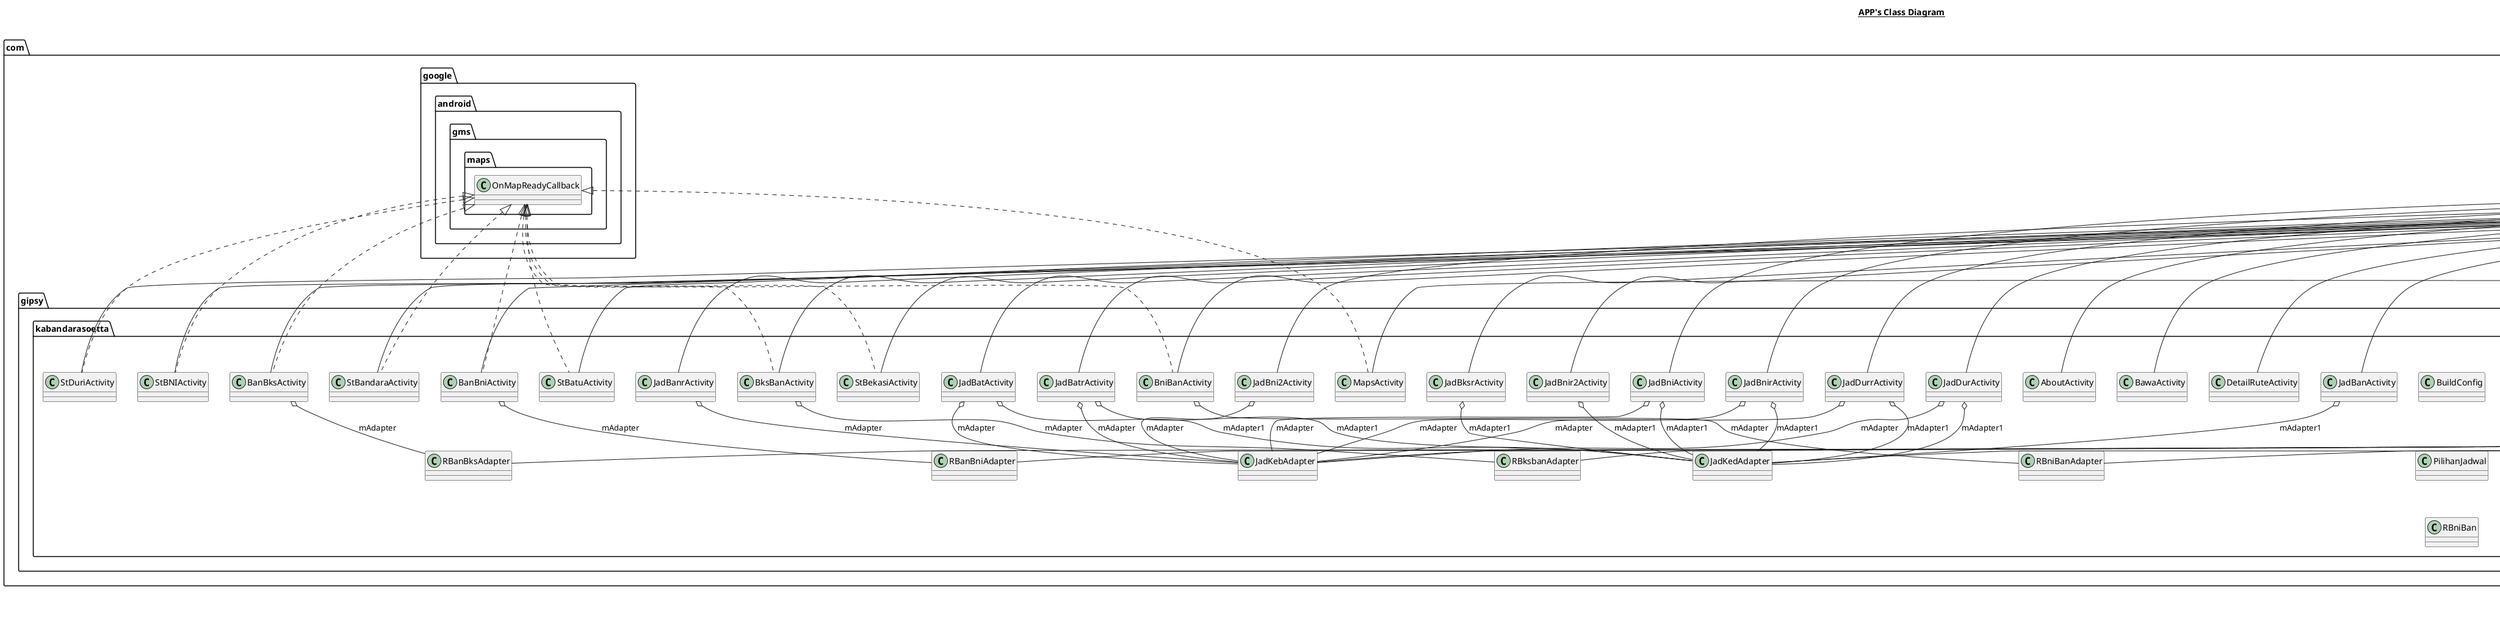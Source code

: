@startuml

title __APP's Class Diagram__\n

  namespace com.gipsy.kabandarasoetta {
    class com.gipsy.kabandarasoetta.AboutActivity {
    }
  }
  

  namespace com.gipsy.kabandarasoetta {
    class com.gipsy.kabandarasoetta.BanBksActivity {
    }
  }
  

  namespace com.gipsy.kabandarasoetta {
    class com.gipsy.kabandarasoetta.BanBniActivity {
    }
  }
  

  namespace com.gipsy.kabandarasoetta {
    class com.gipsy.kabandarasoetta.BawaActivity {
    }
  }
  

  namespace com.gipsy.kabandarasoetta {
    class com.gipsy.kabandarasoetta.BksBanActivity {
    }
  }
  

  namespace com.gipsy.kabandarasoetta {
    class com.gipsy.kabandarasoetta.BniBanActivity {
    }
  }
  

  namespace com.gipsy.kabandarasoetta {
    class com.gipsy.kabandarasoetta.BuildConfig {
    }
  }
  

  namespace com.gipsy.kabandarasoetta {
    class com.gipsy.kabandarasoetta.DetailRuteActivity {
    }
  }
  

  namespace com.gipsy.kabandarasoetta {
    class com.gipsy.kabandarasoetta.JadBanActivity {
    }
  }
  

  namespace com.gipsy.kabandarasoetta {
    class com.gipsy.kabandarasoetta.JadBanrActivity {
    }
  }
  

  namespace com.gipsy.kabandarasoetta {
    class com.gipsy.kabandarasoetta.JadBatActivity {
    }
  }
  

  namespace com.gipsy.kabandarasoetta {
    class com.gipsy.kabandarasoetta.JadBatrActivity {
    }
  }
  

  namespace com.gipsy.kabandarasoetta {
    class com.gipsy.kabandarasoetta.JadBks {
    }
  }
  

  namespace com.gipsy.kabandarasoetta {
    class com.gipsy.kabandarasoetta.JadBksActivity {
    }
  }
  

  namespace com.gipsy.kabandarasoetta {
    class com.gipsy.kabandarasoetta.JadBksAdapter {
    }
  }
  

  namespace com.gipsy.kabandarasoetta {
    class com.gipsy.kabandarasoetta.JadBksrActivity {
    }
  }
  

  namespace com.gipsy.kabandarasoetta {
    class com.gipsy.kabandarasoetta.JadBni2Activity {
    }
  }
  

  namespace com.gipsy.kabandarasoetta {
    class com.gipsy.kabandarasoetta.JadBniActivity {
    }
  }
  

  namespace com.gipsy.kabandarasoetta {
    class com.gipsy.kabandarasoetta.JadBnir2Activity {
    }
  }
  

  namespace com.gipsy.kabandarasoetta {
    class com.gipsy.kabandarasoetta.JadBnirActivity {
    }
  }
  

  namespace com.gipsy.kabandarasoetta {
    class com.gipsy.kabandarasoetta.JadDurActivity {
    }
  }
  

  namespace com.gipsy.kabandarasoetta {
    class com.gipsy.kabandarasoetta.JadDurrActivity {
    }
  }
  

  namespace com.gipsy.kabandarasoetta {
    class com.gipsy.kabandarasoetta.JadKeb {
    }
  }
  

  namespace com.gipsy.kabandarasoetta {
    class com.gipsy.kabandarasoetta.JadKebAdapter {
    }
  }
  

  namespace com.gipsy.kabandarasoetta {
    class com.gipsy.kabandarasoetta.JadKed {
    }
  }
  

  namespace com.gipsy.kabandarasoetta {
    class com.gipsy.kabandarasoetta.JadKedAdapter {
    }
  }
  

  namespace com.gipsy.kabandarasoetta {
    class com.gipsy.kabandarasoetta.ListkaActivity {
    }
  }
  

  namespace com.gipsy.kabandarasoetta {
    class com.gipsy.kabandarasoetta.ListruteActivity {
    }
  }
  

  namespace com.gipsy.kabandarasoetta {
    class com.gipsy.kabandarasoetta.MainActivity {
    }
  }
  

  namespace com.gipsy.kabandarasoetta {
    class com.gipsy.kabandarasoetta.MapsActivity {
    }
  }
  

  namespace com.gipsy.kabandarasoetta {
    class com.gipsy.kabandarasoetta.PilihanJadwal {
    }
  }
  

  namespace com.gipsy.kabandarasoetta {
    class com.gipsy.kabandarasoetta.PilihanJadwalAdapter {
    }
  }
  

  namespace com.gipsy.kabandarasoetta {
    class com.gipsy.kabandarasoetta.RBanBks {
    }
  }
  

  namespace com.gipsy.kabandarasoetta {
    class com.gipsy.kabandarasoetta.RBanBksAdapter {
    }
  }
  

  namespace com.gipsy.kabandarasoetta {
    class com.gipsy.kabandarasoetta.RBanBni {
    }
  }
  

  namespace com.gipsy.kabandarasoetta {
    class com.gipsy.kabandarasoetta.RBanBniAdapter {
    }
  }
  

  namespace com.gipsy.kabandarasoetta {
    class com.gipsy.kabandarasoetta.RBksban {
    }
  }
  

  namespace com.gipsy.kabandarasoetta {
    class com.gipsy.kabandarasoetta.RBksbanAdapter {
    }
  }
  

  namespace com.gipsy.kabandarasoetta {
    class com.gipsy.kabandarasoetta.RBniBan {
    }
  }
  

  namespace com.gipsy.kabandarasoetta {
    class com.gipsy.kabandarasoetta.RBniBanAdapter {
    }
  }
  

  namespace com.gipsy.kabandarasoetta {
    class com.gipsy.kabandarasoetta.ResultBawaActivity {
    }
  }
  

  namespace com.gipsy.kabandarasoetta {
    class com.gipsy.kabandarasoetta.Rute {
    }
  }
  

  namespace com.gipsy.kabandarasoetta {
    class com.gipsy.kabandarasoetta.RuteAdapter {
    }
  }
  

  namespace com.gipsy.kabandarasoetta {
    class com.gipsy.kabandarasoetta.StBNIActivity {
    }
  }
  

  namespace com.gipsy.kabandarasoetta {
    class com.gipsy.kabandarasoetta.StBandaraActivity {
    }
  }
  

  namespace com.gipsy.kabandarasoetta {
    class com.gipsy.kabandarasoetta.StBatuActivity {
    }
  }
  

  namespace com.gipsy.kabandarasoetta {
    class com.gipsy.kabandarasoetta.StBekasiActivity {
    }
  }
  

  namespace com.gipsy.kabandarasoetta {
    class com.gipsy.kabandarasoetta.StDuriActivity {
    }
  }
  

  namespace com.gipsy.kabandarasoetta {
    class com.gipsy.kabandarasoetta.Stasiun {
    }
  }
  

  namespace com.gipsy.kabandarasoetta {
    class com.gipsy.kabandarasoetta.StasiunAdapter {
    }
  }
  

  namespace com.gipsy.kabandarasoetta {
    namespace Utils {
      class com.gipsy.kabandarasoetta.Utils.Constants {
      }
    }
  }
  

  com.gipsy.kabandarasoetta.AboutActivity -up-|> android.support.v7.app.AppCompatActivity
  com.gipsy.kabandarasoetta.BanBksActivity .up.|> com.gipsy.kabandarasoetta.RBanBksAdapter.OnNoteListener
  com.gipsy.kabandarasoetta.BanBksActivity .up.|> com.google.android.gms.maps.OnMapReadyCallback
  com.gipsy.kabandarasoetta.BanBksActivity -up-|> android.support.v7.app.AppCompatActivity
  com.gipsy.kabandarasoetta.BanBksActivity o-- com.gipsy.kabandarasoetta.RBanBksAdapter : mAdapter
  com.gipsy.kabandarasoetta.BanBniActivity .up.|> com.gipsy.kabandarasoetta.RBanBniAdapter.OnNoteListener
  com.gipsy.kabandarasoetta.BanBniActivity .up.|> com.google.android.gms.maps.OnMapReadyCallback
  com.gipsy.kabandarasoetta.BanBniActivity -up-|> android.support.v7.app.AppCompatActivity
  com.gipsy.kabandarasoetta.BanBniActivity o-- com.gipsy.kabandarasoetta.RBanBniAdapter : mAdapter
  com.gipsy.kabandarasoetta.BawaActivity -up-|> android.support.v7.app.AppCompatActivity
  com.gipsy.kabandarasoetta.BksBanActivity .up.|> com.gipsy.kabandarasoetta.RBksbanAdapter.OnNoteListener
  com.gipsy.kabandarasoetta.BksBanActivity .up.|> com.google.android.gms.maps.OnMapReadyCallback
  com.gipsy.kabandarasoetta.BksBanActivity -up-|> android.support.v7.app.AppCompatActivity
  com.gipsy.kabandarasoetta.BksBanActivity o-- com.gipsy.kabandarasoetta.RBksbanAdapter : mAdapter
  com.gipsy.kabandarasoetta.BniBanActivity .up.|> com.gipsy.kabandarasoetta.RBniBanAdapter.OnNoteListener
  com.gipsy.kabandarasoetta.BniBanActivity .up.|> com.google.android.gms.maps.OnMapReadyCallback
  com.gipsy.kabandarasoetta.BniBanActivity -up-|> android.support.v7.app.AppCompatActivity
  com.gipsy.kabandarasoetta.BniBanActivity o-- com.gipsy.kabandarasoetta.RBniBanAdapter : mAdapter
  com.gipsy.kabandarasoetta.DetailRuteActivity -up-|> android.support.v7.app.AppCompatActivity
  com.gipsy.kabandarasoetta.JadBanActivity -up-|> android.support.v7.app.AppCompatActivity
  com.gipsy.kabandarasoetta.JadBanActivity o-- com.gipsy.kabandarasoetta.JadKedAdapter : mAdapter1
  com.gipsy.kabandarasoetta.JadBanrActivity -up-|> android.support.v7.app.AppCompatActivity
  com.gipsy.kabandarasoetta.JadBanrActivity o-- com.gipsy.kabandarasoetta.JadKebAdapter : mAdapter
  com.gipsy.kabandarasoetta.JadBatActivity -up-|> android.support.v7.app.AppCompatActivity
  com.gipsy.kabandarasoetta.JadBatActivity o-- com.gipsy.kabandarasoetta.JadKebAdapter : mAdapter
  com.gipsy.kabandarasoetta.JadBatActivity o-- com.gipsy.kabandarasoetta.JadKedAdapter : mAdapter1
  com.gipsy.kabandarasoetta.JadBatrActivity -up-|> android.support.v7.app.AppCompatActivity
  com.gipsy.kabandarasoetta.JadBatrActivity o-- com.gipsy.kabandarasoetta.JadKebAdapter : mAdapter
  com.gipsy.kabandarasoetta.JadBatrActivity o-- com.gipsy.kabandarasoetta.JadKedAdapter : mAdapter1
  com.gipsy.kabandarasoetta.JadBksActivity -up-|> android.support.v7.app.AppCompatActivity
  com.gipsy.kabandarasoetta.JadBksActivity o-- com.gipsy.kabandarasoetta.JadBksAdapter : mAdapter
  com.gipsy.kabandarasoetta.JadBksAdapter -up-|> android.support.v7.widget.RecyclerView.Adapter
  com.gipsy.kabandarasoetta.JadBksrActivity -up-|> android.support.v7.app.AppCompatActivity
  com.gipsy.kabandarasoetta.JadBksrActivity o-- com.gipsy.kabandarasoetta.JadKedAdapter : mAdapter1
  com.gipsy.kabandarasoetta.JadBni2Activity -up-|> android.support.v7.app.AppCompatActivity
  com.gipsy.kabandarasoetta.JadBni2Activity o-- com.gipsy.kabandarasoetta.JadKebAdapter : mAdapter
  com.gipsy.kabandarasoetta.JadBniActivity -up-|> android.support.v7.app.AppCompatActivity
  com.gipsy.kabandarasoetta.JadBniActivity o-- com.gipsy.kabandarasoetta.JadKebAdapter : mAdapter
  com.gipsy.kabandarasoetta.JadBniActivity o-- com.gipsy.kabandarasoetta.JadKedAdapter : mAdapter1
  com.gipsy.kabandarasoetta.JadBnir2Activity -up-|> android.support.v7.app.AppCompatActivity
  com.gipsy.kabandarasoetta.JadBnir2Activity o-- com.gipsy.kabandarasoetta.JadKedAdapter : mAdapter1
  com.gipsy.kabandarasoetta.JadBnirActivity -up-|> android.support.v7.app.AppCompatActivity
  com.gipsy.kabandarasoetta.JadBnirActivity o-- com.gipsy.kabandarasoetta.JadKebAdapter : mAdapter
  com.gipsy.kabandarasoetta.JadBnirActivity o-- com.gipsy.kabandarasoetta.JadKedAdapter : mAdapter1
  com.gipsy.kabandarasoetta.JadDurActivity -up-|> android.support.v7.app.AppCompatActivity
  com.gipsy.kabandarasoetta.JadDurActivity o-- com.gipsy.kabandarasoetta.JadKebAdapter : mAdapter
  com.gipsy.kabandarasoetta.JadDurActivity o-- com.gipsy.kabandarasoetta.JadKedAdapter : mAdapter1
  com.gipsy.kabandarasoetta.JadDurrActivity -up-|> android.support.v7.app.AppCompatActivity
  com.gipsy.kabandarasoetta.JadDurrActivity o-- com.gipsy.kabandarasoetta.JadKebAdapter : mAdapter
  com.gipsy.kabandarasoetta.JadDurrActivity o-- com.gipsy.kabandarasoetta.JadKedAdapter : mAdapter1
  com.gipsy.kabandarasoetta.JadKebAdapter -up-|> android.support.v7.widget.RecyclerView.Adapter
  com.gipsy.kabandarasoetta.JadKedAdapter -up-|> android.support.v7.widget.RecyclerView.Adapter
  com.gipsy.kabandarasoetta.ListkaActivity .up.|> com.gipsy.kabandarasoetta.StasiunAdapter.OnNoteListener
  com.gipsy.kabandarasoetta.ListkaActivity -up-|> android.support.v7.app.AppCompatActivity
  com.gipsy.kabandarasoetta.ListkaActivity o-- com.gipsy.kabandarasoetta.StasiunAdapter : mAdapter
  com.gipsy.kabandarasoetta.ListruteActivity .up.|> com.gipsy.kabandarasoetta.RuteAdapter.OnNoteListener
  com.gipsy.kabandarasoetta.ListruteActivity -up-|> android.support.v7.app.AppCompatActivity
  com.gipsy.kabandarasoetta.ListruteActivity o-- com.gipsy.kabandarasoetta.RuteAdapter : mAdapter
  com.gipsy.kabandarasoetta.MainActivity -up-|> android.support.v7.app.AppCompatActivity
  com.gipsy.kabandarasoetta.MapsActivity .up.|> com.google.android.gms.maps.OnMapReadyCallback
  com.gipsy.kabandarasoetta.MapsActivity -up-|> android.support.v4.app.FragmentActivity
  com.gipsy.kabandarasoetta.PilihanJadwalAdapter -up-|> android.support.v7.widget.RecyclerView.Adapter
  com.gipsy.kabandarasoetta.RBanBksAdapter -up-|> android.support.v7.widget.RecyclerView.Adapter
  com.gipsy.kabandarasoetta.RBanBksAdapter o-- com.gipsy.kabandarasoetta.RBanBksAdapter.OnNoteListener : mOneNoteListener
  com.gipsy.kabandarasoetta.RBanBniAdapter -up-|> android.support.v7.widget.RecyclerView.Adapter
  com.gipsy.kabandarasoetta.RBanBniAdapter o-- com.gipsy.kabandarasoetta.RBanBniAdapter.OnNoteListener : mOneNoteListener
  com.gipsy.kabandarasoetta.RBksbanAdapter -up-|> android.support.v7.widget.RecyclerView.Adapter
  com.gipsy.kabandarasoetta.RBksbanAdapter o-- com.gipsy.kabandarasoetta.RBksbanAdapter.OnNoteListener : mOneNoteListener
  com.gipsy.kabandarasoetta.RBniBanAdapter -up-|> android.support.v7.widget.RecyclerView.Adapter
  com.gipsy.kabandarasoetta.RBniBanAdapter o-- com.gipsy.kabandarasoetta.RBniBanAdapter.OnNoteListener : mOneNoteListener
  com.gipsy.kabandarasoetta.ResultBawaActivity -up-|> android.support.v7.app.AppCompatActivity
  com.gipsy.kabandarasoetta.ResultBawaActivity o-- com.gipsy.kabandarasoetta.PilihanJadwalAdapter : mAdapter
  com.gipsy.kabandarasoetta.RuteAdapter -up-|> android.support.v7.widget.RecyclerView.Adapter
  com.gipsy.kabandarasoetta.RuteAdapter o-- com.gipsy.kabandarasoetta.RuteAdapter.OnNoteListener : mOnNoteListener
  com.gipsy.kabandarasoetta.StBNIActivity .up.|> com.google.android.gms.maps.OnMapReadyCallback
  com.gipsy.kabandarasoetta.StBNIActivity -up-|> android.support.v7.app.AppCompatActivity
  com.gipsy.kabandarasoetta.StBandaraActivity .up.|> com.google.android.gms.maps.OnMapReadyCallback
  com.gipsy.kabandarasoetta.StBandaraActivity -up-|> android.support.v7.app.AppCompatActivity
  com.gipsy.kabandarasoetta.StBatuActivity .up.|> com.google.android.gms.maps.OnMapReadyCallback
  com.gipsy.kabandarasoetta.StBatuActivity -up-|> android.support.v7.app.AppCompatActivity
  com.gipsy.kabandarasoetta.StBekasiActivity .up.|> com.google.android.gms.maps.OnMapReadyCallback
  com.gipsy.kabandarasoetta.StBekasiActivity -up-|> android.support.v7.app.AppCompatActivity
  com.gipsy.kabandarasoetta.StDuriActivity .up.|> com.google.android.gms.maps.OnMapReadyCallback
  com.gipsy.kabandarasoetta.StDuriActivity -up-|> android.support.v7.app.AppCompatActivity
  com.gipsy.kabandarasoetta.StasiunAdapter -up-|> android.support.v7.widget.RecyclerView.Adapter
  com.gipsy.kabandarasoetta.StasiunAdapter o-- com.gipsy.kabandarasoetta.StasiunAdapter.OnNoteListener : mOneNoteListener


right footer


PlantUML diagram generated by SketchIt! (https://bitbucket.org/pmesmeur/sketch.it)
For more information about this tool, please contact philippe.mesmeur@gmail.com
endfooter

@enduml
